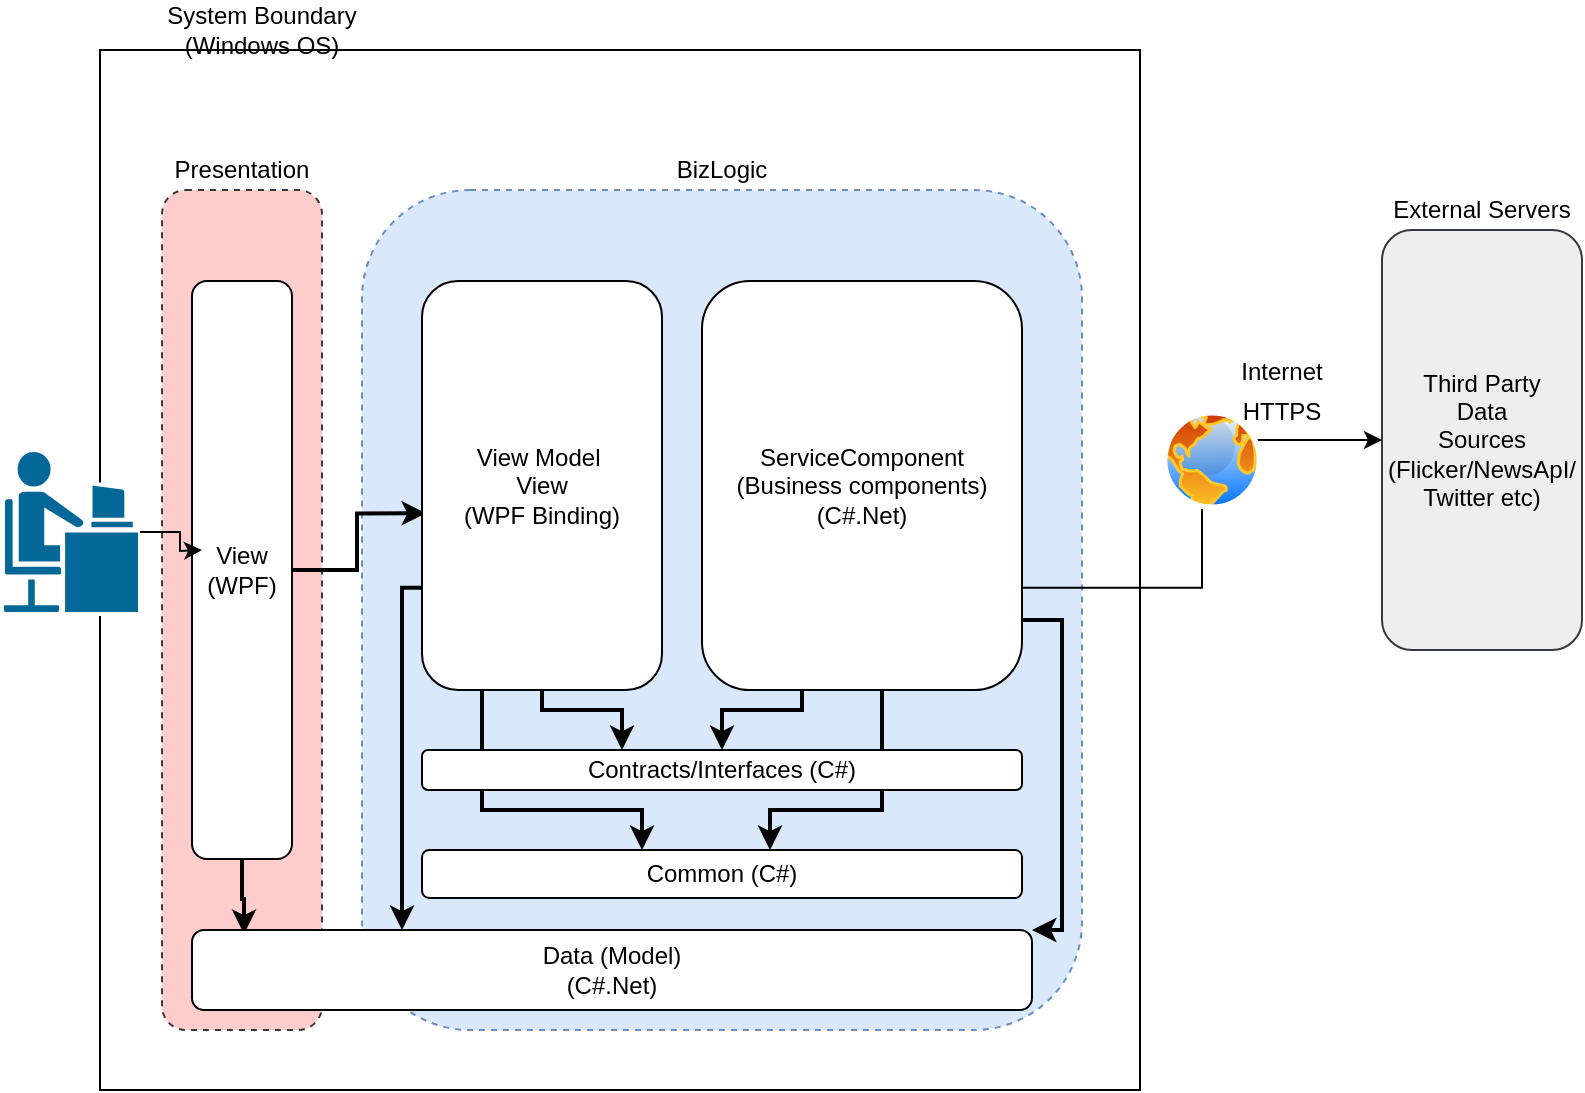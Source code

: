 <mxfile version="13.3.1" type="device"><diagram id="URK5nwYfjCK05Dr4Fxdh" name="Page-1"><mxGraphModel dx="1086" dy="806" grid="1" gridSize="10" guides="1" tooltips="1" connect="1" arrows="1" fold="1" page="1" pageScale="1" pageWidth="850" pageHeight="1100" math="0" shadow="0"><root><mxCell id="0"/><mxCell id="1" parent="0"/><mxCell id="iUuPVBPyNmosH8IYp0OI-4" value="Third Party &lt;br&gt;Data&lt;br&gt;Sources&lt;br&gt;(Flicker/NewsApI/&lt;br&gt;Twitter etc)" style="rounded=1;whiteSpace=wrap;html=1;fillColor=#eeeeee;strokeColor=#36393d;" parent="1" vertex="1"><mxGeometry x="750" y="290" width="100" height="210" as="geometry"/></mxCell><mxCell id="iUuPVBPyNmosH8IYp0OI-5" value="" style="rounded=0;whiteSpace=wrap;html=1;" parent="1" vertex="1"><mxGeometry x="109" y="200" width="520" height="520" as="geometry"/></mxCell><mxCell id="iUuPVBPyNmosH8IYp0OI-11" value="System Boundary (Windows OS)" style="text;html=1;strokeColor=none;fillColor=none;align=center;verticalAlign=middle;whiteSpace=wrap;rounded=0;" parent="1" vertex="1"><mxGeometry x="140" y="180" width="100" height="20" as="geometry"/></mxCell><mxCell id="iUuPVBPyNmosH8IYp0OI-12" value="Internet" style="text;html=1;strokeColor=none;fillColor=none;align=center;verticalAlign=middle;whiteSpace=wrap;rounded=0;" parent="1" vertex="1"><mxGeometry x="650" y="351" width="100" height="20" as="geometry"/></mxCell><mxCell id="iUuPVBPyNmosH8IYp0OI-13" value="HTTPS" style="text;html=1;strokeColor=none;fillColor=none;align=center;verticalAlign=middle;whiteSpace=wrap;rounded=0;" parent="1" vertex="1"><mxGeometry x="650" y="371" width="100" height="20" as="geometry"/></mxCell><mxCell id="iUuPVBPyNmosH8IYp0OI-14" value="External Servers" style="text;html=1;strokeColor=none;fillColor=none;align=center;verticalAlign=middle;whiteSpace=wrap;rounded=0;" parent="1" vertex="1"><mxGeometry x="750" y="270" width="100" height="20" as="geometry"/></mxCell><mxCell id="iUuPVBPyNmosH8IYp0OI-15" value="" style="rounded=1;whiteSpace=wrap;html=1;dashed=1;fillColor=#ffcccc;strokeColor=#36393d;" parent="1" vertex="1"><mxGeometry x="140" y="270" width="80" height="420" as="geometry"/></mxCell><mxCell id="iUuPVBPyNmosH8IYp0OI-16" value="" style="rounded=1;whiteSpace=wrap;html=1;dashed=1;fillColor=#dae8fc;strokeColor=#6c8ebf;" parent="1" vertex="1"><mxGeometry x="240" y="270" width="360" height="420" as="geometry"/></mxCell><mxCell id="iUuPVBPyNmosH8IYp0OI-17" value="Presentation" style="text;html=1;strokeColor=none;fillColor=none;align=center;verticalAlign=middle;whiteSpace=wrap;rounded=0;" parent="1" vertex="1"><mxGeometry x="140" y="250" width="80" height="20" as="geometry"/></mxCell><mxCell id="iUuPVBPyNmosH8IYp0OI-19" value="BizLogic" style="text;html=1;strokeColor=none;fillColor=none;align=center;verticalAlign=middle;whiteSpace=wrap;rounded=0;" parent="1" vertex="1"><mxGeometry x="380" y="250" width="80" height="20" as="geometry"/></mxCell><mxCell id="iUuPVBPyNmosH8IYp0OI-25" value="" style="edgeStyle=orthogonalEdgeStyle;rounded=0;orthogonalLoop=1;jettySize=auto;html=1;entryX=0.017;entryY=0.568;entryDx=0;entryDy=0;entryPerimeter=0;strokeWidth=2;" parent="1" source="iUuPVBPyNmosH8IYp0OI-20" target="iUuPVBPyNmosH8IYp0OI-21" edge="1"><mxGeometry relative="1" as="geometry"/></mxCell><mxCell id="iUuPVBPyNmosH8IYp0OI-27" value="" style="edgeStyle=orthogonalEdgeStyle;rounded=0;orthogonalLoop=1;jettySize=auto;html=1;entryX=0.062;entryY=0.05;entryDx=0;entryDy=0;entryPerimeter=0;strokeWidth=2;" parent="1" source="iUuPVBPyNmosH8IYp0OI-20" target="iUuPVBPyNmosH8IYp0OI-23" edge="1"><mxGeometry relative="1" as="geometry"><mxPoint x="180" y="684.5" as="targetPoint"/></mxGeometry></mxCell><mxCell id="iUuPVBPyNmosH8IYp0OI-20" value="View&lt;br&gt;(WPF)" style="rounded=1;whiteSpace=wrap;html=1;" parent="1" vertex="1"><mxGeometry x="155" y="315.5" width="50" height="289" as="geometry"/></mxCell><mxCell id="iUuPVBPyNmosH8IYp0OI-31" value="" style="edgeStyle=orthogonalEdgeStyle;rounded=0;orthogonalLoop=1;jettySize=auto;html=1;strokeWidth=2;" parent="1" source="iUuPVBPyNmosH8IYp0OI-21" target="iUuPVBPyNmosH8IYp0OI-28" edge="1"><mxGeometry relative="1" as="geometry"><Array as="points"><mxPoint x="300" y="580"/><mxPoint x="380" y="580"/></Array></mxGeometry></mxCell><mxCell id="iUuPVBPyNmosH8IYp0OI-21" value="View Model&amp;nbsp;&lt;br&gt;View&lt;br&gt;(WPF Binding)" style="rounded=1;whiteSpace=wrap;html=1;" parent="1" vertex="1"><mxGeometry x="270" y="315.5" width="120" height="204.5" as="geometry"/></mxCell><mxCell id="iUuPVBPyNmosH8IYp0OI-22" value="ServiceComponent&lt;br&gt;(Business components)&lt;br&gt;(C#.Net)" style="rounded=1;whiteSpace=wrap;html=1;" parent="1" vertex="1"><mxGeometry x="410" y="315.5" width="160" height="204.5" as="geometry"/></mxCell><mxCell id="iUuPVBPyNmosH8IYp0OI-23" value="Data (Model)&lt;br&gt;(C#.Net)" style="rounded=1;whiteSpace=wrap;html=1;" parent="1" vertex="1"><mxGeometry x="155" y="640" width="420" height="40" as="geometry"/></mxCell><mxCell id="iUuPVBPyNmosH8IYp0OI-28" value="Common (C#)" style="rounded=1;whiteSpace=wrap;html=1;" parent="1" vertex="1"><mxGeometry x="270" y="600" width="300" height="24" as="geometry"/></mxCell><mxCell id="iUuPVBPyNmosH8IYp0OI-2" value="" style="shape=mxgraph.cisco.people.androgenous_person;html=1;dashed=0;fillColor=#036897;strokeColor=#ffffff;strokeWidth=2;verticalLabelPosition=bottom;verticalAlign=top" parent="1" vertex="1"><mxGeometry x="60" y="400" width="69" height="82" as="geometry"/></mxCell><mxCell id="iUuPVBPyNmosH8IYp0OI-30" value="" style="edgeStyle=orthogonalEdgeStyle;rounded=0;orthogonalLoop=1;jettySize=auto;html=1;" parent="1" source="iUuPVBPyNmosH8IYp0OI-2" edge="1"><mxGeometry relative="1" as="geometry"><mxPoint x="215" y="470" as="sourcePoint"/><mxPoint x="160" y="450" as="targetPoint"/></mxGeometry></mxCell><mxCell id="iUuPVBPyNmosH8IYp0OI-32" value="" style="edgeStyle=orthogonalEdgeStyle;rounded=0;orthogonalLoop=1;jettySize=auto;html=1;strokeWidth=2;" parent="1" target="iUuPVBPyNmosH8IYp0OI-29" edge="1"><mxGeometry relative="1" as="geometry"><mxPoint x="460" y="520" as="sourcePoint"/><mxPoint x="430" y="610" as="targetPoint"/><Array as="points"><mxPoint x="460" y="530"/><mxPoint x="420" y="530"/></Array></mxGeometry></mxCell><mxCell id="iUuPVBPyNmosH8IYp0OI-33" value="" style="edgeStyle=orthogonalEdgeStyle;rounded=0;orthogonalLoop=1;jettySize=auto;html=1;strokeWidth=2;exitX=0.5;exitY=1;exitDx=0;exitDy=0;" parent="1" source="iUuPVBPyNmosH8IYp0OI-21" edge="1"><mxGeometry relative="1" as="geometry"><mxPoint x="310" y="530" as="sourcePoint"/><mxPoint x="370" y="550" as="targetPoint"/><Array as="points"><mxPoint x="330" y="530"/><mxPoint x="370" y="530"/><mxPoint x="370" y="550"/></Array></mxGeometry></mxCell><mxCell id="iUuPVBPyNmosH8IYp0OI-34" value="" style="edgeStyle=orthogonalEdgeStyle;rounded=0;orthogonalLoop=1;jettySize=auto;html=1;strokeWidth=2;" parent="1" edge="1"><mxGeometry relative="1" as="geometry"><mxPoint x="500" y="520" as="sourcePoint"/><mxPoint x="444" y="600" as="targetPoint"/><Array as="points"><mxPoint x="500" y="580"/><mxPoint x="444" y="580"/></Array></mxGeometry></mxCell><mxCell id="iUuPVBPyNmosH8IYp0OI-29" value="Contracts/Interfaces (C#)" style="rounded=1;whiteSpace=wrap;html=1;" parent="1" vertex="1"><mxGeometry x="270" y="550" width="300" height="20" as="geometry"/></mxCell><mxCell id="iUuPVBPyNmosH8IYp0OI-7" style="edgeStyle=orthogonalEdgeStyle;rounded=0;orthogonalLoop=1;jettySize=auto;html=1;exitX=1;exitY=0.75;exitDx=0;exitDy=0;entryX=0;entryY=0.5;entryDx=0;entryDy=0;" parent="1" source="iUuPVBPyNmosH8IYp0OI-22" target="iUuPVBPyNmosH8IYp0OI-4" edge="1"><mxGeometry relative="1" as="geometry"><mxPoint x="730" y="410" as="targetPoint"/></mxGeometry></mxCell><mxCell id="iUuPVBPyNmosH8IYp0OI-3" value="" style="aspect=fixed;perimeter=ellipsePerimeter;html=1;align=center;shadow=0;dashed=0;spacingTop=3;image;image=img/lib/active_directory/internet_globe.svg;" parent="1" vertex="1"><mxGeometry x="640" y="380" width="50" height="50" as="geometry"/></mxCell><mxCell id="2GXvZZtpdbMNjBgQfMSS-1" value="" style="edgeStyle=orthogonalEdgeStyle;rounded=0;orthogonalLoop=1;jettySize=auto;html=1;entryX=0.25;entryY=0;entryDx=0;entryDy=0;strokeWidth=2;exitX=0;exitY=0.75;exitDx=0;exitDy=0;" edge="1" parent="1" source="iUuPVBPyNmosH8IYp0OI-21" target="iUuPVBPyNmosH8IYp0OI-23"><mxGeometry relative="1" as="geometry"><mxPoint x="191.04" y="652" as="targetPoint"/><mxPoint x="190" y="614.5" as="sourcePoint"/><Array as="points"><mxPoint x="260" y="469"/></Array></mxGeometry></mxCell><mxCell id="2GXvZZtpdbMNjBgQfMSS-2" value="" style="edgeStyle=orthogonalEdgeStyle;rounded=0;orthogonalLoop=1;jettySize=auto;html=1;entryX=1;entryY=0;entryDx=0;entryDy=0;strokeWidth=2;exitX=1;exitY=0.829;exitDx=0;exitDy=0;exitPerimeter=0;" edge="1" parent="1" source="iUuPVBPyNmosH8IYp0OI-22" target="iUuPVBPyNmosH8IYp0OI-23"><mxGeometry relative="1" as="geometry"><mxPoint x="270.0" y="650" as="targetPoint"/><mxPoint x="280" y="478.875" as="sourcePoint"/><Array as="points"><mxPoint x="590" y="485"/><mxPoint x="590" y="640"/></Array></mxGeometry></mxCell></root></mxGraphModel></diagram></mxfile>
